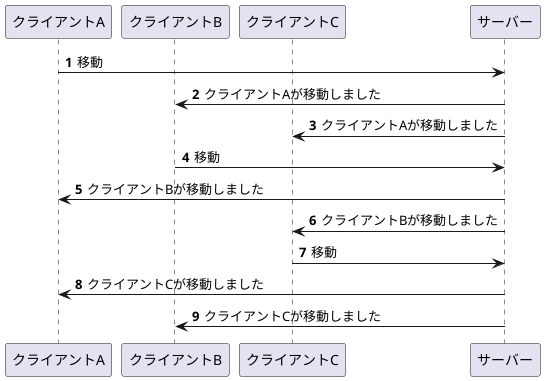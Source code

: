 @startuml
'https://plantuml.com/sequence-diagram
participant クライアントA
participant クライアントB
participant クライアントC
participant サーバー

autonumber

クライアントA -> サーバー:移動
クライアントB <- サーバー:クライアントAが移動しました
クライアントC <- サーバー:クライアントAが移動しました
クライアントB -> サーバー:移動
クライアントA <- サーバー:クライアントBが移動しました
クライアントC <- サーバー:クライアントBが移動しました
クライアントC -> サーバー:移動
クライアントA <- サーバー: クライアントCが移動しました
クライアントB <- サーバー: クライアントCが移動しました
@enduml